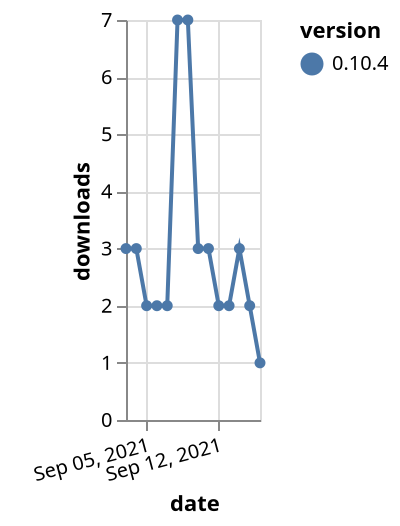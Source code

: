 {"$schema": "https://vega.github.io/schema/vega-lite/v5.json", "description": "A simple bar chart with embedded data.", "data": {"values": [{"date": "2021-09-03", "total": 24083, "delta": 3, "version": "0.10.4"}, {"date": "2021-09-04", "total": 24086, "delta": 3, "version": "0.10.4"}, {"date": "2021-09-05", "total": 24088, "delta": 2, "version": "0.10.4"}, {"date": "2021-09-06", "total": 24090, "delta": 2, "version": "0.10.4"}, {"date": "2021-09-07", "total": 24092, "delta": 2, "version": "0.10.4"}, {"date": "2021-09-08", "total": 24099, "delta": 7, "version": "0.10.4"}, {"date": "2021-09-09", "total": 24106, "delta": 7, "version": "0.10.4"}, {"date": "2021-09-10", "total": 24109, "delta": 3, "version": "0.10.4"}, {"date": "2021-09-11", "total": 24112, "delta": 3, "version": "0.10.4"}, {"date": "2021-09-12", "total": 24114, "delta": 2, "version": "0.10.4"}, {"date": "2021-09-13", "total": 24116, "delta": 2, "version": "0.10.4"}, {"date": "2021-09-14", "total": 24119, "delta": 3, "version": "0.10.4"}, {"date": "2021-09-15", "total": 24121, "delta": 2, "version": "0.10.4"}, {"date": "2021-09-16", "total": 24122, "delta": 1, "version": "0.10.4"}]}, "width": "container", "mark": {"type": "line", "point": {"filled": true}}, "encoding": {"x": {"field": "date", "type": "temporal", "timeUnit": "yearmonthdate", "title": "date", "axis": {"labelAngle": -15}}, "y": {"field": "delta", "type": "quantitative", "title": "downloads"}, "color": {"field": "version", "type": "nominal"}, "tooltip": {"field": "delta"}}}